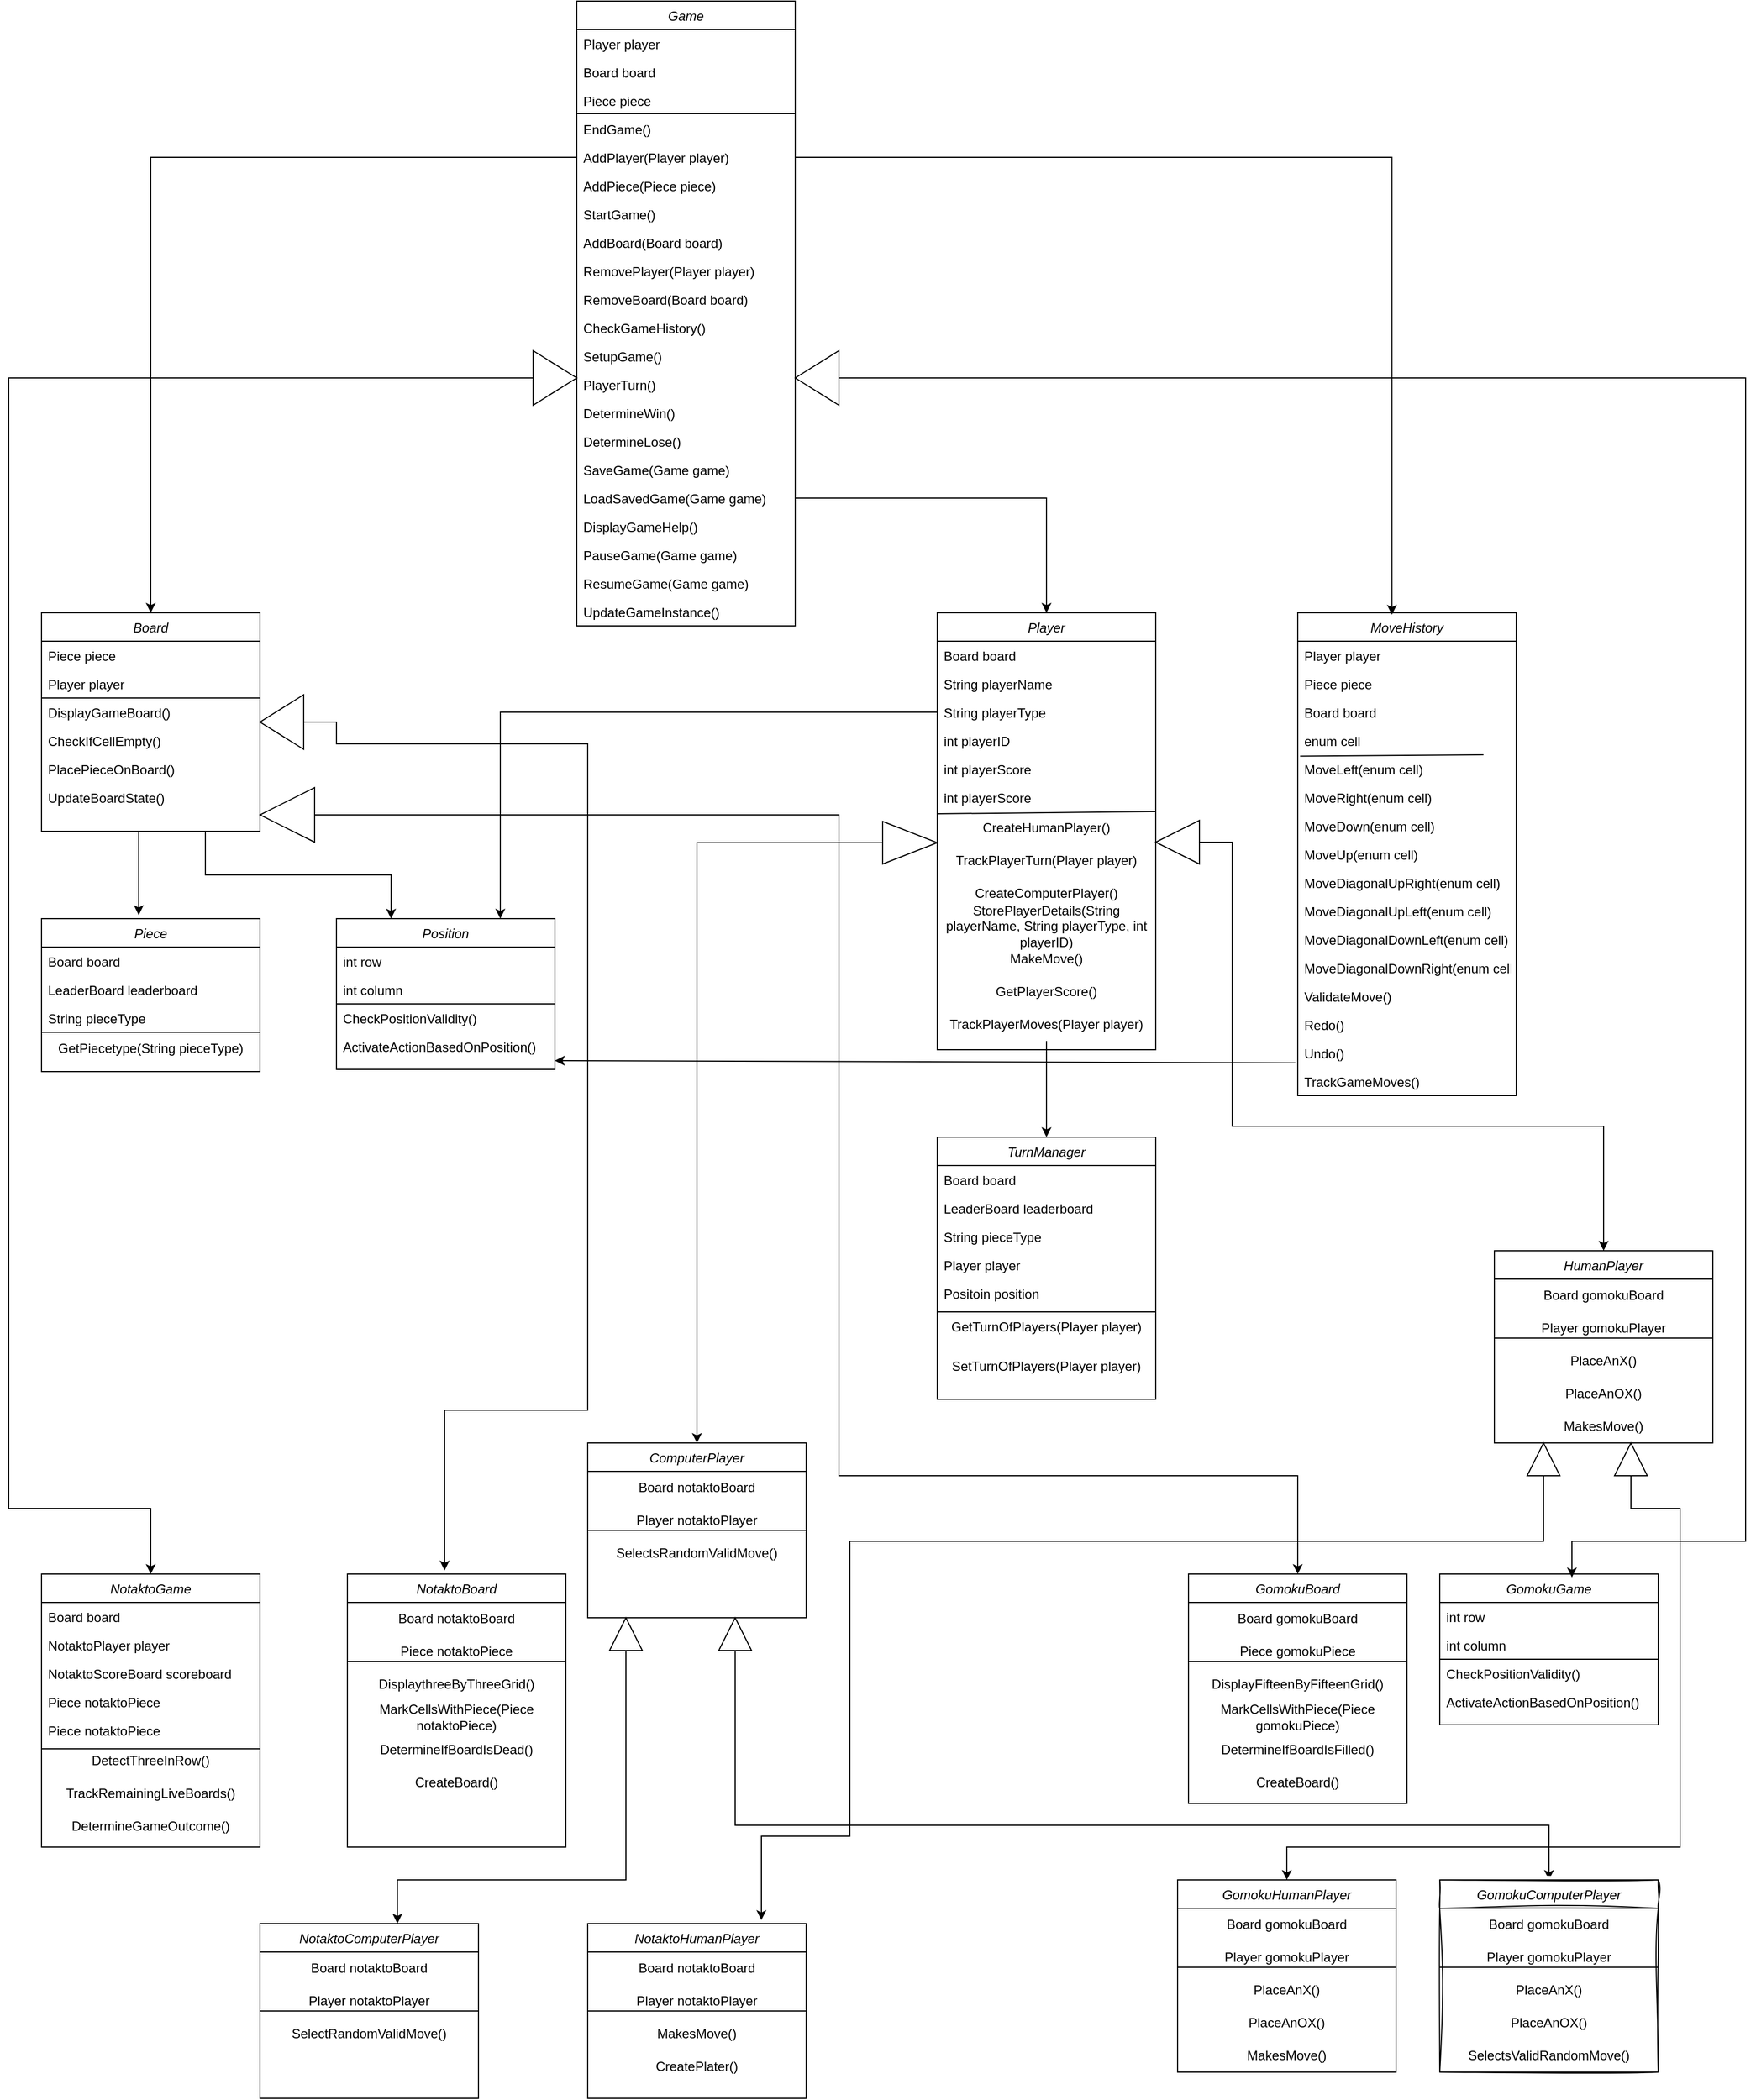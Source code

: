 <mxfile version="24.7.5">
  <diagram id="C5RBs43oDa-KdzZeNtuy" name="Page-1">
    <mxGraphModel dx="1877" dy="621" grid="1" gridSize="10" guides="1" tooltips="1" connect="1" arrows="1" fold="1" page="1" pageScale="1" pageWidth="827" pageHeight="1169" math="0" shadow="0">
      <root>
        <mxCell id="WIyWlLk6GJQsqaUBKTNV-0" />
        <mxCell id="WIyWlLk6GJQsqaUBKTNV-1" parent="WIyWlLk6GJQsqaUBKTNV-0" />
        <mxCell id="zkfFHV4jXpPFQw0GAbJ--0" value="Game" style="swimlane;fontStyle=2;align=center;verticalAlign=top;childLayout=stackLayout;horizontal=1;startSize=26;horizontalStack=0;resizeParent=1;resizeLast=0;collapsible=1;marginBottom=0;rounded=0;shadow=0;strokeWidth=1;" parent="WIyWlLk6GJQsqaUBKTNV-1" vertex="1">
          <mxGeometry x="-270" y="40" width="200" height="572" as="geometry">
            <mxRectangle x="230" y="140" width="160" height="26" as="alternateBounds" />
          </mxGeometry>
        </mxCell>
        <mxCell id="zkfFHV4jXpPFQw0GAbJ--1" value="Player player&#xa;" style="text;align=left;verticalAlign=top;spacingLeft=4;spacingRight=4;overflow=hidden;rotatable=0;points=[[0,0.5],[1,0.5]];portConstraint=eastwest;" parent="zkfFHV4jXpPFQw0GAbJ--0" vertex="1">
          <mxGeometry y="26" width="200" height="26" as="geometry" />
        </mxCell>
        <mxCell id="zkfFHV4jXpPFQw0GAbJ--2" value="Board board" style="text;align=left;verticalAlign=top;spacingLeft=4;spacingRight=4;overflow=hidden;rotatable=0;points=[[0,0.5],[1,0.5]];portConstraint=eastwest;rounded=0;shadow=0;html=0;" parent="zkfFHV4jXpPFQw0GAbJ--0" vertex="1">
          <mxGeometry y="52" width="200" height="26" as="geometry" />
        </mxCell>
        <mxCell id="JrsG_4BdHlaIOofszGz--10" value="Piece piece" style="text;align=left;verticalAlign=top;spacingLeft=4;spacingRight=4;overflow=hidden;rotatable=0;points=[[0,0.5],[1,0.5]];portConstraint=eastwest;rounded=0;shadow=0;html=0;" parent="zkfFHV4jXpPFQw0GAbJ--0" vertex="1">
          <mxGeometry y="78" width="200" height="26" as="geometry" />
        </mxCell>
        <mxCell id="JrsG_4BdHlaIOofszGz--7" value="EndGame()" style="text;align=left;verticalAlign=top;spacingLeft=4;spacingRight=4;overflow=hidden;rotatable=0;points=[[0,0.5],[1,0.5]];portConstraint=eastwest;" parent="zkfFHV4jXpPFQw0GAbJ--0" vertex="1">
          <mxGeometry y="104" width="200" height="26" as="geometry" />
        </mxCell>
        <mxCell id="JrsG_4BdHlaIOofszGz--1" value="AddPlayer(Player player)" style="text;align=left;verticalAlign=top;spacingLeft=4;spacingRight=4;overflow=hidden;rotatable=0;points=[[0,0.5],[1,0.5]];portConstraint=eastwest;" parent="zkfFHV4jXpPFQw0GAbJ--0" vertex="1">
          <mxGeometry y="130" width="200" height="26" as="geometry" />
        </mxCell>
        <mxCell id="JrsG_4BdHlaIOofszGz--9" value="AddPiece(Piece piece)" style="text;align=left;verticalAlign=top;spacingLeft=4;spacingRight=4;overflow=hidden;rotatable=0;points=[[0,0.5],[1,0.5]];portConstraint=eastwest;" parent="zkfFHV4jXpPFQw0GAbJ--0" vertex="1">
          <mxGeometry y="156" width="200" height="26" as="geometry" />
        </mxCell>
        <mxCell id="JrsG_4BdHlaIOofszGz--6" value="StartGame()" style="text;align=left;verticalAlign=top;spacingLeft=4;spacingRight=4;overflow=hidden;rotatable=0;points=[[0,0.5],[1,0.5]];portConstraint=eastwest;" parent="zkfFHV4jXpPFQw0GAbJ--0" vertex="1">
          <mxGeometry y="182" width="200" height="26" as="geometry" />
        </mxCell>
        <mxCell id="JrsG_4BdHlaIOofszGz--2" value="AddBoard(Board board)" style="text;align=left;verticalAlign=top;spacingLeft=4;spacingRight=4;overflow=hidden;rotatable=0;points=[[0,0.5],[1,0.5]];portConstraint=eastwest;" parent="zkfFHV4jXpPFQw0GAbJ--0" vertex="1">
          <mxGeometry y="208" width="200" height="26" as="geometry" />
        </mxCell>
        <mxCell id="JrsG_4BdHlaIOofszGz--3" value="RemovePlayer(Player player)" style="text;align=left;verticalAlign=top;spacingLeft=4;spacingRight=4;overflow=hidden;rotatable=0;points=[[0,0.5],[1,0.5]];portConstraint=eastwest;" parent="zkfFHV4jXpPFQw0GAbJ--0" vertex="1">
          <mxGeometry y="234" width="200" height="26" as="geometry" />
        </mxCell>
        <mxCell id="JrsG_4BdHlaIOofszGz--4" value="RemoveBoard(Board board)" style="text;align=left;verticalAlign=top;spacingLeft=4;spacingRight=4;overflow=hidden;rotatable=0;points=[[0,0.5],[1,0.5]];portConstraint=eastwest;" parent="zkfFHV4jXpPFQw0GAbJ--0" vertex="1">
          <mxGeometry y="260" width="200" height="26" as="geometry" />
        </mxCell>
        <mxCell id="JrsG_4BdHlaIOofszGz--5" value="CheckGameHistory()" style="text;align=left;verticalAlign=top;spacingLeft=4;spacingRight=4;overflow=hidden;rotatable=0;points=[[0,0.5],[1,0.5]];portConstraint=eastwest;" parent="zkfFHV4jXpPFQw0GAbJ--0" vertex="1">
          <mxGeometry y="286" width="200" height="26" as="geometry" />
        </mxCell>
        <mxCell id="JrsG_4BdHlaIOofszGz--11" value="SetupGame()" style="text;align=left;verticalAlign=top;spacingLeft=4;spacingRight=4;overflow=hidden;rotatable=0;points=[[0,0.5],[1,0.5]];portConstraint=eastwest;" parent="zkfFHV4jXpPFQw0GAbJ--0" vertex="1">
          <mxGeometry y="312" width="200" height="26" as="geometry" />
        </mxCell>
        <mxCell id="JrsG_4BdHlaIOofszGz--12" value="PlayerTurn()" style="text;align=left;verticalAlign=top;spacingLeft=4;spacingRight=4;overflow=hidden;rotatable=0;points=[[0,0.5],[1,0.5]];portConstraint=eastwest;" parent="zkfFHV4jXpPFQw0GAbJ--0" vertex="1">
          <mxGeometry y="338" width="200" height="26" as="geometry" />
        </mxCell>
        <mxCell id="JrsG_4BdHlaIOofszGz--13" value="DetermineWin()" style="text;align=left;verticalAlign=top;spacingLeft=4;spacingRight=4;overflow=hidden;rotatable=0;points=[[0,0.5],[1,0.5]];portConstraint=eastwest;" parent="zkfFHV4jXpPFQw0GAbJ--0" vertex="1">
          <mxGeometry y="364" width="200" height="26" as="geometry" />
        </mxCell>
        <mxCell id="JrsG_4BdHlaIOofszGz--14" value="DetermineLose()" style="text;align=left;verticalAlign=top;spacingLeft=4;spacingRight=4;overflow=hidden;rotatable=0;points=[[0,0.5],[1,0.5]];portConstraint=eastwest;" parent="zkfFHV4jXpPFQw0GAbJ--0" vertex="1">
          <mxGeometry y="390" width="200" height="26" as="geometry" />
        </mxCell>
        <mxCell id="JrsG_4BdHlaIOofszGz--16" value="SaveGame(Game game)" style="text;align=left;verticalAlign=top;spacingLeft=4;spacingRight=4;overflow=hidden;rotatable=0;points=[[0,0.5],[1,0.5]];portConstraint=eastwest;" parent="zkfFHV4jXpPFQw0GAbJ--0" vertex="1">
          <mxGeometry y="416" width="200" height="26" as="geometry" />
        </mxCell>
        <mxCell id="JrsG_4BdHlaIOofszGz--15" value="LoadSavedGame(Game game)" style="text;align=left;verticalAlign=top;spacingLeft=4;spacingRight=4;overflow=hidden;rotatable=0;points=[[0,0.5],[1,0.5]];portConstraint=eastwest;" parent="zkfFHV4jXpPFQw0GAbJ--0" vertex="1">
          <mxGeometry y="442" width="200" height="26" as="geometry" />
        </mxCell>
        <mxCell id="JrsG_4BdHlaIOofszGz--17" value="DisplayGameHelp()" style="text;align=left;verticalAlign=top;spacingLeft=4;spacingRight=4;overflow=hidden;rotatable=0;points=[[0,0.5],[1,0.5]];portConstraint=eastwest;" parent="zkfFHV4jXpPFQw0GAbJ--0" vertex="1">
          <mxGeometry y="468" width="200" height="26" as="geometry" />
        </mxCell>
        <mxCell id="JrsG_4BdHlaIOofszGz--20" value="PauseGame(Game game)" style="text;align=left;verticalAlign=top;spacingLeft=4;spacingRight=4;overflow=hidden;rotatable=0;points=[[0,0.5],[1,0.5]];portConstraint=eastwest;" parent="zkfFHV4jXpPFQw0GAbJ--0" vertex="1">
          <mxGeometry y="494" width="200" height="26" as="geometry" />
        </mxCell>
        <mxCell id="JrsG_4BdHlaIOofszGz--19" value="ResumeGame(Game game)" style="text;align=left;verticalAlign=top;spacingLeft=4;spacingRight=4;overflow=hidden;rotatable=0;points=[[0,0.5],[1,0.5]];portConstraint=eastwest;" parent="zkfFHV4jXpPFQw0GAbJ--0" vertex="1">
          <mxGeometry y="520" width="200" height="26" as="geometry" />
        </mxCell>
        <mxCell id="JrsG_4BdHlaIOofszGz--18" value="UpdateGameInstance()" style="text;align=left;verticalAlign=top;spacingLeft=4;spacingRight=4;overflow=hidden;rotatable=0;points=[[0,0.5],[1,0.5]];portConstraint=eastwest;" parent="zkfFHV4jXpPFQw0GAbJ--0" vertex="1">
          <mxGeometry y="546" width="200" height="26" as="geometry" />
        </mxCell>
        <mxCell id="JrsG_4BdHlaIOofszGz--0" value="" style="endArrow=none;html=1;rounded=0;exitX=0;exitY=0.25;exitDx=0;exitDy=0;entryX=1;entryY=0.25;entryDx=0;entryDy=0;" parent="WIyWlLk6GJQsqaUBKTNV-1" edge="1">
          <mxGeometry width="50" height="50" relative="1" as="geometry">
            <mxPoint x="-270" y="143" as="sourcePoint" />
            <mxPoint x="-70" y="143" as="targetPoint" />
          </mxGeometry>
        </mxCell>
        <mxCell id="JrsG_4BdHlaIOofszGz--21" value="Player" style="swimlane;fontStyle=2;align=center;verticalAlign=top;childLayout=stackLayout;horizontal=1;startSize=26;horizontalStack=0;resizeParent=1;resizeLast=0;collapsible=1;marginBottom=0;rounded=0;shadow=0;strokeWidth=1;" parent="WIyWlLk6GJQsqaUBKTNV-1" vertex="1">
          <mxGeometry x="60" y="600" width="200" height="400" as="geometry">
            <mxRectangle x="230" y="140" width="160" height="26" as="alternateBounds" />
          </mxGeometry>
        </mxCell>
        <mxCell id="JrsG_4BdHlaIOofszGz--97" value="Board board" style="text;align=left;verticalAlign=top;spacingLeft=4;spacingRight=4;overflow=hidden;rotatable=0;points=[[0,0.5],[1,0.5]];portConstraint=eastwest;" parent="JrsG_4BdHlaIOofszGz--21" vertex="1">
          <mxGeometry y="26" width="200" height="26" as="geometry" />
        </mxCell>
        <mxCell id="JrsG_4BdHlaIOofszGz--102" value="String playerName" style="text;align=left;verticalAlign=top;spacingLeft=4;spacingRight=4;overflow=hidden;rotatable=0;points=[[0,0.5],[1,0.5]];portConstraint=eastwest;" parent="JrsG_4BdHlaIOofszGz--21" vertex="1">
          <mxGeometry y="52" width="200" height="26" as="geometry" />
        </mxCell>
        <mxCell id="JrsG_4BdHlaIOofszGz--103" value="String playerType" style="text;align=left;verticalAlign=top;spacingLeft=4;spacingRight=4;overflow=hidden;rotatable=0;points=[[0,0.5],[1,0.5]];portConstraint=eastwest;" parent="JrsG_4BdHlaIOofszGz--21" vertex="1">
          <mxGeometry y="78" width="200" height="26" as="geometry" />
        </mxCell>
        <mxCell id="JrsG_4BdHlaIOofszGz--104" value="int playerID" style="text;align=left;verticalAlign=top;spacingLeft=4;spacingRight=4;overflow=hidden;rotatable=0;points=[[0,0.5],[1,0.5]];portConstraint=eastwest;" parent="JrsG_4BdHlaIOofszGz--21" vertex="1">
          <mxGeometry y="104" width="200" height="26" as="geometry" />
        </mxCell>
        <mxCell id="JrsG_4BdHlaIOofszGz--105" value="int playerScore" style="text;align=left;verticalAlign=top;spacingLeft=4;spacingRight=4;overflow=hidden;rotatable=0;points=[[0,0.5],[1,0.5]];portConstraint=eastwest;" parent="JrsG_4BdHlaIOofszGz--21" vertex="1">
          <mxGeometry y="130" width="200" height="26" as="geometry" />
        </mxCell>
        <mxCell id="JrsG_4BdHlaIOofszGz--106" value="int playerScore" style="text;align=left;verticalAlign=top;spacingLeft=4;spacingRight=4;overflow=hidden;rotatable=0;points=[[0,0.5],[1,0.5]];portConstraint=eastwest;" parent="JrsG_4BdHlaIOofszGz--21" vertex="1">
          <mxGeometry y="156" width="200" height="26" as="geometry" />
        </mxCell>
        <mxCell id="JrsG_4BdHlaIOofszGz--98" value="" style="endArrow=none;html=1;rounded=0;" parent="JrsG_4BdHlaIOofszGz--21" edge="1">
          <mxGeometry width="50" height="50" relative="1" as="geometry">
            <mxPoint y="184" as="sourcePoint" />
            <mxPoint x="200" y="182" as="targetPoint" />
          </mxGeometry>
        </mxCell>
        <mxCell id="JrsG_4BdHlaIOofszGz--99" value="CreateHumanPlayer()" style="text;html=1;align=center;verticalAlign=middle;whiteSpace=wrap;rounded=0;" parent="JrsG_4BdHlaIOofszGz--21" vertex="1">
          <mxGeometry y="182" width="200" height="30" as="geometry" />
        </mxCell>
        <mxCell id="JrsG_4BdHlaIOofszGz--101" value="TrackPlayerTurn(Player player)" style="text;html=1;align=center;verticalAlign=middle;whiteSpace=wrap;rounded=0;" parent="JrsG_4BdHlaIOofszGz--21" vertex="1">
          <mxGeometry y="212" width="200" height="30" as="geometry" />
        </mxCell>
        <mxCell id="JrsG_4BdHlaIOofszGz--100" value="CreateComputerPlayer()" style="text;html=1;align=center;verticalAlign=middle;whiteSpace=wrap;rounded=0;" parent="JrsG_4BdHlaIOofszGz--21" vertex="1">
          <mxGeometry y="242" width="200" height="30" as="geometry" />
        </mxCell>
        <mxCell id="JrsG_4BdHlaIOofszGz--108" value="StorePlayerDetails(String playerName, String playerType, int playerID)" style="text;html=1;align=center;verticalAlign=middle;whiteSpace=wrap;rounded=0;" parent="JrsG_4BdHlaIOofszGz--21" vertex="1">
          <mxGeometry y="272" width="200" height="30" as="geometry" />
        </mxCell>
        <mxCell id="JrsG_4BdHlaIOofszGz--110" value="MakeMove()" style="text;html=1;align=center;verticalAlign=middle;whiteSpace=wrap;rounded=0;" parent="JrsG_4BdHlaIOofszGz--21" vertex="1">
          <mxGeometry y="302" width="200" height="30" as="geometry" />
        </mxCell>
        <mxCell id="JrsG_4BdHlaIOofszGz--111" value="GetPlayerScore()" style="text;html=1;align=center;verticalAlign=middle;whiteSpace=wrap;rounded=0;" parent="JrsG_4BdHlaIOofszGz--21" vertex="1">
          <mxGeometry y="332" width="200" height="30" as="geometry" />
        </mxCell>
        <mxCell id="JrsG_4BdHlaIOofszGz--112" value="TrackPlayerMoves(Player player)" style="text;html=1;align=center;verticalAlign=middle;whiteSpace=wrap;rounded=0;" parent="JrsG_4BdHlaIOofszGz--21" vertex="1">
          <mxGeometry y="362" width="200" height="30" as="geometry" />
        </mxCell>
        <mxCell id="Yr09iOvDFbJcsxgasFVn-55" style="edgeStyle=orthogonalEdgeStyle;rounded=0;orthogonalLoop=1;jettySize=auto;html=1;exitX=0.75;exitY=1;exitDx=0;exitDy=0;entryX=0.25;entryY=0;entryDx=0;entryDy=0;" parent="WIyWlLk6GJQsqaUBKTNV-1" source="JrsG_4BdHlaIOofszGz--44" target="JrsG_4BdHlaIOofszGz--156" edge="1">
          <mxGeometry relative="1" as="geometry" />
        </mxCell>
        <mxCell id="JrsG_4BdHlaIOofszGz--44" value="Board" style="swimlane;fontStyle=2;align=center;verticalAlign=top;childLayout=stackLayout;horizontal=1;startSize=26;horizontalStack=0;resizeParent=1;resizeLast=0;collapsible=1;marginBottom=0;rounded=0;shadow=0;strokeWidth=1;" parent="WIyWlLk6GJQsqaUBKTNV-1" vertex="1">
          <mxGeometry x="-760" y="600" width="200" height="200" as="geometry">
            <mxRectangle x="230" y="140" width="160" height="26" as="alternateBounds" />
          </mxGeometry>
        </mxCell>
        <mxCell id="JrsG_4BdHlaIOofszGz--90" value="Piece piece" style="text;align=left;verticalAlign=top;spacingLeft=4;spacingRight=4;overflow=hidden;rotatable=0;points=[[0,0.5],[1,0.5]];portConstraint=eastwest;" parent="JrsG_4BdHlaIOofszGz--44" vertex="1">
          <mxGeometry y="26" width="200" height="26" as="geometry" />
        </mxCell>
        <mxCell id="JrsG_4BdHlaIOofszGz--91" value="Player player" style="text;align=left;verticalAlign=top;spacingLeft=4;spacingRight=4;overflow=hidden;rotatable=0;points=[[0,0.5],[1,0.5]];portConstraint=eastwest;" parent="JrsG_4BdHlaIOofszGz--44" vertex="1">
          <mxGeometry y="52" width="200" height="26" as="geometry" />
        </mxCell>
        <mxCell id="JrsG_4BdHlaIOofszGz--92" value="" style="endArrow=none;html=1;rounded=0;" parent="JrsG_4BdHlaIOofszGz--44" edge="1">
          <mxGeometry width="50" height="50" relative="1" as="geometry">
            <mxPoint y="78" as="sourcePoint" />
            <mxPoint x="200" y="78" as="targetPoint" />
          </mxGeometry>
        </mxCell>
        <mxCell id="JrsG_4BdHlaIOofszGz--93" value="DisplayGameBoard()" style="text;align=left;verticalAlign=top;spacingLeft=4;spacingRight=4;overflow=hidden;rotatable=0;points=[[0,0.5],[1,0.5]];portConstraint=eastwest;" parent="JrsG_4BdHlaIOofszGz--44" vertex="1">
          <mxGeometry y="78" width="200" height="26" as="geometry" />
        </mxCell>
        <mxCell id="JrsG_4BdHlaIOofszGz--94" value="CheckIfCellEmpty()" style="text;align=left;verticalAlign=top;spacingLeft=4;spacingRight=4;overflow=hidden;rotatable=0;points=[[0,0.5],[1,0.5]];portConstraint=eastwest;" parent="JrsG_4BdHlaIOofszGz--44" vertex="1">
          <mxGeometry y="104" width="200" height="26" as="geometry" />
        </mxCell>
        <mxCell id="JrsG_4BdHlaIOofszGz--95" value="PlacePieceOnBoard()" style="text;align=left;verticalAlign=top;spacingLeft=4;spacingRight=4;overflow=hidden;rotatable=0;points=[[0,0.5],[1,0.5]];portConstraint=eastwest;" parent="JrsG_4BdHlaIOofszGz--44" vertex="1">
          <mxGeometry y="130" width="200" height="26" as="geometry" />
        </mxCell>
        <mxCell id="JrsG_4BdHlaIOofszGz--96" value="UpdateBoardState()" style="text;align=left;verticalAlign=top;spacingLeft=4;spacingRight=4;overflow=hidden;rotatable=0;points=[[0,0.5],[1,0.5]];portConstraint=eastwest;" parent="JrsG_4BdHlaIOofszGz--44" vertex="1">
          <mxGeometry y="156" width="200" height="26" as="geometry" />
        </mxCell>
        <mxCell id="JrsG_4BdHlaIOofszGz--67" value="Piece" style="swimlane;fontStyle=2;align=center;verticalAlign=top;childLayout=stackLayout;horizontal=1;startSize=26;horizontalStack=0;resizeParent=1;resizeLast=0;collapsible=1;marginBottom=0;rounded=0;shadow=0;strokeWidth=1;" parent="WIyWlLk6GJQsqaUBKTNV-1" vertex="1">
          <mxGeometry x="-760" y="880" width="200" height="140" as="geometry">
            <mxRectangle x="230" y="140" width="160" height="26" as="alternateBounds" />
          </mxGeometry>
        </mxCell>
        <mxCell id="JrsG_4BdHlaIOofszGz--68" value="Board board" style="text;align=left;verticalAlign=top;spacingLeft=4;spacingRight=4;overflow=hidden;rotatable=0;points=[[0,0.5],[1,0.5]];portConstraint=eastwest;" parent="JrsG_4BdHlaIOofszGz--67" vertex="1">
          <mxGeometry y="26" width="200" height="26" as="geometry" />
        </mxCell>
        <mxCell id="JrsG_4BdHlaIOofszGz--88" value="LeaderBoard leaderboard" style="text;align=left;verticalAlign=top;spacingLeft=4;spacingRight=4;overflow=hidden;rotatable=0;points=[[0,0.5],[1,0.5]];portConstraint=eastwest;" parent="JrsG_4BdHlaIOofszGz--67" vertex="1">
          <mxGeometry y="52" width="200" height="26" as="geometry" />
        </mxCell>
        <mxCell id="JrsG_4BdHlaIOofszGz--89" value="String pieceType" style="text;align=left;verticalAlign=top;spacingLeft=4;spacingRight=4;overflow=hidden;rotatable=0;points=[[0,0.5],[1,0.5]];portConstraint=eastwest;" parent="JrsG_4BdHlaIOofszGz--67" vertex="1">
          <mxGeometry y="78" width="200" height="26" as="geometry" />
        </mxCell>
        <mxCell id="JrsG_4BdHlaIOofszGz--144" value="" style="endArrow=none;html=1;rounded=0;" parent="JrsG_4BdHlaIOofszGz--67" edge="1">
          <mxGeometry width="50" height="50" relative="1" as="geometry">
            <mxPoint y="104" as="sourcePoint" />
            <mxPoint x="200" y="104" as="targetPoint" />
          </mxGeometry>
        </mxCell>
        <mxCell id="JrsG_4BdHlaIOofszGz--146" value="GetPiecetype(String pieceType)" style="text;html=1;align=center;verticalAlign=middle;whiteSpace=wrap;rounded=0;" parent="JrsG_4BdHlaIOofszGz--67" vertex="1">
          <mxGeometry y="104" width="200" height="30" as="geometry" />
        </mxCell>
        <mxCell id="JrsG_4BdHlaIOofszGz--113" value="MoveHistory" style="swimlane;fontStyle=2;align=center;verticalAlign=top;childLayout=stackLayout;horizontal=1;startSize=26;horizontalStack=0;resizeParent=1;resizeLast=0;collapsible=1;marginBottom=0;rounded=0;shadow=0;strokeWidth=1;" parent="WIyWlLk6GJQsqaUBKTNV-1" vertex="1">
          <mxGeometry x="390" y="600" width="200" height="442" as="geometry">
            <mxRectangle x="230" y="140" width="160" height="26" as="alternateBounds" />
          </mxGeometry>
        </mxCell>
        <mxCell id="JrsG_4BdHlaIOofszGz--115" value="Player player" style="text;align=left;verticalAlign=top;spacingLeft=4;spacingRight=4;overflow=hidden;rotatable=0;points=[[0,0.5],[1,0.5]];portConstraint=eastwest;" parent="JrsG_4BdHlaIOofszGz--113" vertex="1">
          <mxGeometry y="26" width="200" height="26" as="geometry" />
        </mxCell>
        <mxCell id="JrsG_4BdHlaIOofszGz--121" value="Piece piece" style="text;align=left;verticalAlign=top;spacingLeft=4;spacingRight=4;overflow=hidden;rotatable=0;points=[[0,0.5],[1,0.5]];portConstraint=eastwest;" parent="JrsG_4BdHlaIOofszGz--113" vertex="1">
          <mxGeometry y="52" width="200" height="26" as="geometry" />
        </mxCell>
        <mxCell id="JrsG_4BdHlaIOofszGz--122" value="Board board" style="text;align=left;verticalAlign=top;spacingLeft=4;spacingRight=4;overflow=hidden;rotatable=0;points=[[0,0.5],[1,0.5]];portConstraint=eastwest;" parent="JrsG_4BdHlaIOofszGz--113" vertex="1">
          <mxGeometry y="78" width="200" height="26" as="geometry" />
        </mxCell>
        <mxCell id="JrsG_4BdHlaIOofszGz--133" value="enum cell" style="text;align=left;verticalAlign=top;spacingLeft=4;spacingRight=4;overflow=hidden;rotatable=0;points=[[0,0.5],[1,0.5]];portConstraint=eastwest;" parent="JrsG_4BdHlaIOofszGz--113" vertex="1">
          <mxGeometry y="104" width="200" height="26" as="geometry" />
        </mxCell>
        <mxCell id="JrsG_4BdHlaIOofszGz--129" value="MoveLeft(enum cell)" style="text;align=left;verticalAlign=top;spacingLeft=4;spacingRight=4;overflow=hidden;rotatable=0;points=[[0,0.5],[1,0.5]];portConstraint=eastwest;" parent="JrsG_4BdHlaIOofszGz--113" vertex="1">
          <mxGeometry y="130" width="200" height="26" as="geometry" />
        </mxCell>
        <mxCell id="JrsG_4BdHlaIOofszGz--130" value="MoveRight(enum cell)" style="text;align=left;verticalAlign=top;spacingLeft=4;spacingRight=4;overflow=hidden;rotatable=0;points=[[0,0.5],[1,0.5]];portConstraint=eastwest;" parent="JrsG_4BdHlaIOofszGz--113" vertex="1">
          <mxGeometry y="156" width="200" height="26" as="geometry" />
        </mxCell>
        <mxCell id="JrsG_4BdHlaIOofszGz--131" value="MoveDown(enum cell)" style="text;align=left;verticalAlign=top;spacingLeft=4;spacingRight=4;overflow=hidden;rotatable=0;points=[[0,0.5],[1,0.5]];portConstraint=eastwest;" parent="JrsG_4BdHlaIOofszGz--113" vertex="1">
          <mxGeometry y="182" width="200" height="26" as="geometry" />
        </mxCell>
        <mxCell id="JrsG_4BdHlaIOofszGz--128" value="MoveUp(enum cell)" style="text;align=left;verticalAlign=top;spacingLeft=4;spacingRight=4;overflow=hidden;rotatable=0;points=[[0,0.5],[1,0.5]];portConstraint=eastwest;" parent="JrsG_4BdHlaIOofszGz--113" vertex="1">
          <mxGeometry y="208" width="200" height="26" as="geometry" />
        </mxCell>
        <mxCell id="JrsG_4BdHlaIOofszGz--140" value="MoveDiagonalUpRight(enum cell)" style="text;align=left;verticalAlign=top;spacingLeft=4;spacingRight=4;overflow=hidden;rotatable=0;points=[[0,0.5],[1,0.5]];portConstraint=eastwest;" parent="JrsG_4BdHlaIOofszGz--113" vertex="1">
          <mxGeometry y="234" width="200" height="26" as="geometry" />
        </mxCell>
        <mxCell id="JrsG_4BdHlaIOofszGz--141" value="MoveDiagonalUpLeft(enum cell)" style="text;align=left;verticalAlign=top;spacingLeft=4;spacingRight=4;overflow=hidden;rotatable=0;points=[[0,0.5],[1,0.5]];portConstraint=eastwest;" parent="JrsG_4BdHlaIOofszGz--113" vertex="1">
          <mxGeometry y="260" width="200" height="26" as="geometry" />
        </mxCell>
        <mxCell id="JrsG_4BdHlaIOofszGz--142" value="MoveDiagonalDownLeft(enum cell)" style="text;align=left;verticalAlign=top;spacingLeft=4;spacingRight=4;overflow=hidden;rotatable=0;points=[[0,0.5],[1,0.5]];portConstraint=eastwest;" parent="JrsG_4BdHlaIOofszGz--113" vertex="1">
          <mxGeometry y="286" width="200" height="26" as="geometry" />
        </mxCell>
        <mxCell id="JrsG_4BdHlaIOofszGz--143" value="MoveDiagonalDownRight(enum cell)" style="text;align=left;verticalAlign=top;spacingLeft=4;spacingRight=4;overflow=hidden;rotatable=0;points=[[0,0.5],[1,0.5]];portConstraint=eastwest;" parent="JrsG_4BdHlaIOofszGz--113" vertex="1">
          <mxGeometry y="312" width="200" height="26" as="geometry" />
        </mxCell>
        <mxCell id="JrsG_4BdHlaIOofszGz--118" value="ValidateMove()" style="text;align=left;verticalAlign=top;spacingLeft=4;spacingRight=4;overflow=hidden;rotatable=0;points=[[0,0.5],[1,0.5]];portConstraint=eastwest;" parent="JrsG_4BdHlaIOofszGz--113" vertex="1">
          <mxGeometry y="338" width="200" height="26" as="geometry" />
        </mxCell>
        <mxCell id="JrsG_4BdHlaIOofszGz--119" value="Redo()" style="text;align=left;verticalAlign=top;spacingLeft=4;spacingRight=4;overflow=hidden;rotatable=0;points=[[0,0.5],[1,0.5]];portConstraint=eastwest;" parent="JrsG_4BdHlaIOofszGz--113" vertex="1">
          <mxGeometry y="364" width="200" height="26" as="geometry" />
        </mxCell>
        <mxCell id="JrsG_4BdHlaIOofszGz--120" value="Undo()" style="text;align=left;verticalAlign=top;spacingLeft=4;spacingRight=4;overflow=hidden;rotatable=0;points=[[0,0.5],[1,0.5]];portConstraint=eastwest;" parent="JrsG_4BdHlaIOofszGz--113" vertex="1">
          <mxGeometry y="390" width="200" height="26" as="geometry" />
        </mxCell>
        <mxCell id="JrsG_4BdHlaIOofszGz--117" value="TrackGameMoves()" style="text;align=left;verticalAlign=top;spacingLeft=4;spacingRight=4;overflow=hidden;rotatable=0;points=[[0,0.5],[1,0.5]];portConstraint=eastwest;" parent="JrsG_4BdHlaIOofszGz--113" vertex="1">
          <mxGeometry y="416" width="200" height="26" as="geometry" />
        </mxCell>
        <mxCell id="JrsG_4BdHlaIOofszGz--138" value="" style="endArrow=none;html=1;rounded=0;exitX=0.011;exitY=0.046;exitDx=0;exitDy=0;exitPerimeter=0;" parent="WIyWlLk6GJQsqaUBKTNV-1" source="JrsG_4BdHlaIOofszGz--129" edge="1">
          <mxGeometry width="50" height="50" relative="1" as="geometry">
            <mxPoint x="510" y="780" as="sourcePoint" />
            <mxPoint x="560" y="730" as="targetPoint" />
          </mxGeometry>
        </mxCell>
        <mxCell id="JrsG_4BdHlaIOofszGz--147" value="TurnManager" style="swimlane;fontStyle=2;align=center;verticalAlign=top;childLayout=stackLayout;horizontal=1;startSize=26;horizontalStack=0;resizeParent=1;resizeLast=0;collapsible=1;marginBottom=0;rounded=0;shadow=0;strokeWidth=1;" parent="WIyWlLk6GJQsqaUBKTNV-1" vertex="1">
          <mxGeometry x="60" y="1080" width="200" height="240" as="geometry">
            <mxRectangle x="230" y="140" width="160" height="26" as="alternateBounds" />
          </mxGeometry>
        </mxCell>
        <mxCell id="JrsG_4BdHlaIOofszGz--148" value="Board board" style="text;align=left;verticalAlign=top;spacingLeft=4;spacingRight=4;overflow=hidden;rotatable=0;points=[[0,0.5],[1,0.5]];portConstraint=eastwest;" parent="JrsG_4BdHlaIOofszGz--147" vertex="1">
          <mxGeometry y="26" width="200" height="26" as="geometry" />
        </mxCell>
        <mxCell id="JrsG_4BdHlaIOofszGz--149" value="LeaderBoard leaderboard" style="text;align=left;verticalAlign=top;spacingLeft=4;spacingRight=4;overflow=hidden;rotatable=0;points=[[0,0.5],[1,0.5]];portConstraint=eastwest;" parent="JrsG_4BdHlaIOofszGz--147" vertex="1">
          <mxGeometry y="52" width="200" height="26" as="geometry" />
        </mxCell>
        <mxCell id="JrsG_4BdHlaIOofszGz--150" value="String pieceType" style="text;align=left;verticalAlign=top;spacingLeft=4;spacingRight=4;overflow=hidden;rotatable=0;points=[[0,0.5],[1,0.5]];portConstraint=eastwest;" parent="JrsG_4BdHlaIOofszGz--147" vertex="1">
          <mxGeometry y="78" width="200" height="26" as="geometry" />
        </mxCell>
        <mxCell id="JrsG_4BdHlaIOofszGz--153" value="Player player" style="text;align=left;verticalAlign=top;spacingLeft=4;spacingRight=4;overflow=hidden;rotatable=0;points=[[0,0.5],[1,0.5]];portConstraint=eastwest;" parent="JrsG_4BdHlaIOofszGz--147" vertex="1">
          <mxGeometry y="104" width="200" height="26" as="geometry" />
        </mxCell>
        <mxCell id="JrsG_4BdHlaIOofszGz--154" value="Positoin position" style="text;align=left;verticalAlign=top;spacingLeft=4;spacingRight=4;overflow=hidden;rotatable=0;points=[[0,0.5],[1,0.5]];portConstraint=eastwest;" parent="JrsG_4BdHlaIOofszGz--147" vertex="1">
          <mxGeometry y="130" width="200" height="26" as="geometry" />
        </mxCell>
        <mxCell id="JrsG_4BdHlaIOofszGz--151" value="" style="endArrow=none;html=1;rounded=0;" parent="JrsG_4BdHlaIOofszGz--147" edge="1">
          <mxGeometry width="50" height="50" relative="1" as="geometry">
            <mxPoint y="160" as="sourcePoint" />
            <mxPoint x="200" y="160" as="targetPoint" />
          </mxGeometry>
        </mxCell>
        <mxCell id="JrsG_4BdHlaIOofszGz--152" value="GetTurnOfPlayers(Player player)" style="text;html=1;align=center;verticalAlign=middle;whiteSpace=wrap;rounded=0;" parent="JrsG_4BdHlaIOofszGz--147" vertex="1">
          <mxGeometry y="156" width="200" height="36" as="geometry" />
        </mxCell>
        <mxCell id="JrsG_4BdHlaIOofszGz--155" value="SetTurnOfPlayers(Player player)" style="text;html=1;align=center;verticalAlign=middle;whiteSpace=wrap;rounded=0;" parent="JrsG_4BdHlaIOofszGz--147" vertex="1">
          <mxGeometry y="192" width="200" height="36" as="geometry" />
        </mxCell>
        <mxCell id="JrsG_4BdHlaIOofszGz--156" value="Position" style="swimlane;fontStyle=2;align=center;verticalAlign=top;childLayout=stackLayout;horizontal=1;startSize=26;horizontalStack=0;resizeParent=1;resizeLast=0;collapsible=1;marginBottom=0;rounded=0;shadow=0;strokeWidth=1;" parent="WIyWlLk6GJQsqaUBKTNV-1" vertex="1">
          <mxGeometry x="-490" y="880" width="200" height="138" as="geometry">
            <mxRectangle x="230" y="140" width="160" height="26" as="alternateBounds" />
          </mxGeometry>
        </mxCell>
        <mxCell id="JrsG_4BdHlaIOofszGz--157" value="int row" style="text;align=left;verticalAlign=top;spacingLeft=4;spacingRight=4;overflow=hidden;rotatable=0;points=[[0,0.5],[1,0.5]];portConstraint=eastwest;" parent="JrsG_4BdHlaIOofszGz--156" vertex="1">
          <mxGeometry y="26" width="200" height="26" as="geometry" />
        </mxCell>
        <mxCell id="JrsG_4BdHlaIOofszGz--158" value="int column" style="text;align=left;verticalAlign=top;spacingLeft=4;spacingRight=4;overflow=hidden;rotatable=0;points=[[0,0.5],[1,0.5]];portConstraint=eastwest;" parent="JrsG_4BdHlaIOofszGz--156" vertex="1">
          <mxGeometry y="52" width="200" height="26" as="geometry" />
        </mxCell>
        <mxCell id="JrsG_4BdHlaIOofszGz--159" value="" style="endArrow=none;html=1;rounded=0;" parent="JrsG_4BdHlaIOofszGz--156" edge="1">
          <mxGeometry width="50" height="50" relative="1" as="geometry">
            <mxPoint y="78" as="sourcePoint" />
            <mxPoint x="200" y="78" as="targetPoint" />
          </mxGeometry>
        </mxCell>
        <mxCell id="JrsG_4BdHlaIOofszGz--160" value="CheckPositionValidity()" style="text;align=left;verticalAlign=top;spacingLeft=4;spacingRight=4;overflow=hidden;rotatable=0;points=[[0,0.5],[1,0.5]];portConstraint=eastwest;" parent="JrsG_4BdHlaIOofszGz--156" vertex="1">
          <mxGeometry y="78" width="200" height="26" as="geometry" />
        </mxCell>
        <mxCell id="JrsG_4BdHlaIOofszGz--161" value="ActivateActionBasedOnPosition()" style="text;align=left;verticalAlign=top;spacingLeft=4;spacingRight=4;overflow=hidden;rotatable=0;points=[[0,0.5],[1,0.5]];portConstraint=eastwest;" parent="JrsG_4BdHlaIOofszGz--156" vertex="1">
          <mxGeometry y="104" width="200" height="26" as="geometry" />
        </mxCell>
        <mxCell id="JrsG_4BdHlaIOofszGz--164" value="NotaktoGame" style="swimlane;fontStyle=2;align=center;verticalAlign=top;childLayout=stackLayout;horizontal=1;startSize=26;horizontalStack=0;resizeParent=1;resizeLast=0;collapsible=1;marginBottom=0;rounded=0;shadow=0;strokeWidth=1;" parent="WIyWlLk6GJQsqaUBKTNV-1" vertex="1">
          <mxGeometry x="-760" y="1480" width="200" height="250" as="geometry">
            <mxRectangle x="230" y="140" width="160" height="26" as="alternateBounds" />
          </mxGeometry>
        </mxCell>
        <mxCell id="JrsG_4BdHlaIOofszGz--165" value="Board board" style="text;align=left;verticalAlign=top;spacingLeft=4;spacingRight=4;overflow=hidden;rotatable=0;points=[[0,0.5],[1,0.5]];portConstraint=eastwest;" parent="JrsG_4BdHlaIOofszGz--164" vertex="1">
          <mxGeometry y="26" width="200" height="26" as="geometry" />
        </mxCell>
        <mxCell id="JrsG_4BdHlaIOofszGz--166" value="NotaktoPlayer player" style="text;align=left;verticalAlign=top;spacingLeft=4;spacingRight=4;overflow=hidden;rotatable=0;points=[[0,0.5],[1,0.5]];portConstraint=eastwest;" parent="JrsG_4BdHlaIOofszGz--164" vertex="1">
          <mxGeometry y="52" width="200" height="26" as="geometry" />
        </mxCell>
        <mxCell id="JrsG_4BdHlaIOofszGz--176" value="NotaktoScoreBoard scoreboard" style="text;align=left;verticalAlign=top;spacingLeft=4;spacingRight=4;overflow=hidden;rotatable=0;points=[[0,0.5],[1,0.5]];portConstraint=eastwest;" parent="JrsG_4BdHlaIOofszGz--164" vertex="1">
          <mxGeometry y="78" width="200" height="26" as="geometry" />
        </mxCell>
        <mxCell id="JrsG_4BdHlaIOofszGz--177" value="Piece notaktoPiece" style="text;align=left;verticalAlign=top;spacingLeft=4;spacingRight=4;overflow=hidden;rotatable=0;points=[[0,0.5],[1,0.5]];portConstraint=eastwest;" parent="JrsG_4BdHlaIOofszGz--164" vertex="1">
          <mxGeometry y="104" width="200" height="26" as="geometry" />
        </mxCell>
        <mxCell id="JrsG_4BdHlaIOofszGz--178" value="Piece notaktoPiece" style="text;align=left;verticalAlign=top;spacingLeft=4;spacingRight=4;overflow=hidden;rotatable=0;points=[[0,0.5],[1,0.5]];portConstraint=eastwest;" parent="JrsG_4BdHlaIOofszGz--164" vertex="1">
          <mxGeometry y="130" width="200" height="26" as="geometry" />
        </mxCell>
        <mxCell id="JrsG_4BdHlaIOofszGz--179" value="" style="endArrow=none;html=1;rounded=0;" parent="JrsG_4BdHlaIOofszGz--164" edge="1">
          <mxGeometry width="50" height="50" relative="1" as="geometry">
            <mxPoint y="160" as="sourcePoint" />
            <mxPoint x="200" y="160" as="targetPoint" />
          </mxGeometry>
        </mxCell>
        <mxCell id="JrsG_4BdHlaIOofszGz--180" value="DetectThreeInRow()" style="text;html=1;align=center;verticalAlign=middle;whiteSpace=wrap;rounded=0;" parent="JrsG_4BdHlaIOofszGz--164" vertex="1">
          <mxGeometry y="156" width="200" height="30" as="geometry" />
        </mxCell>
        <mxCell id="JrsG_4BdHlaIOofszGz--181" value="TrackRemainingLiveBoards()" style="text;html=1;align=center;verticalAlign=middle;whiteSpace=wrap;rounded=0;" parent="JrsG_4BdHlaIOofszGz--164" vertex="1">
          <mxGeometry y="186" width="200" height="30" as="geometry" />
        </mxCell>
        <mxCell id="JrsG_4BdHlaIOofszGz--182" value="DetermineGameOutcome()" style="text;html=1;align=center;verticalAlign=middle;whiteSpace=wrap;rounded=0;" parent="JrsG_4BdHlaIOofszGz--164" vertex="1">
          <mxGeometry y="216" width="200" height="30" as="geometry" />
        </mxCell>
        <mxCell id="JrsG_4BdHlaIOofszGz--170" value="GomokuGame" style="swimlane;fontStyle=2;align=center;verticalAlign=top;childLayout=stackLayout;horizontal=1;startSize=26;horizontalStack=0;resizeParent=1;resizeLast=0;collapsible=1;marginBottom=0;rounded=0;shadow=0;strokeWidth=1;" parent="WIyWlLk6GJQsqaUBKTNV-1" vertex="1">
          <mxGeometry x="520" y="1480" width="200" height="138" as="geometry">
            <mxRectangle x="230" y="140" width="160" height="26" as="alternateBounds" />
          </mxGeometry>
        </mxCell>
        <mxCell id="JrsG_4BdHlaIOofszGz--171" value="int row" style="text;align=left;verticalAlign=top;spacingLeft=4;spacingRight=4;overflow=hidden;rotatable=0;points=[[0,0.5],[1,0.5]];portConstraint=eastwest;" parent="JrsG_4BdHlaIOofszGz--170" vertex="1">
          <mxGeometry y="26" width="200" height="26" as="geometry" />
        </mxCell>
        <mxCell id="JrsG_4BdHlaIOofszGz--172" value="int column" style="text;align=left;verticalAlign=top;spacingLeft=4;spacingRight=4;overflow=hidden;rotatable=0;points=[[0,0.5],[1,0.5]];portConstraint=eastwest;" parent="JrsG_4BdHlaIOofszGz--170" vertex="1">
          <mxGeometry y="52" width="200" height="26" as="geometry" />
        </mxCell>
        <mxCell id="JrsG_4BdHlaIOofszGz--173" value="" style="endArrow=none;html=1;rounded=0;" parent="JrsG_4BdHlaIOofszGz--170" edge="1">
          <mxGeometry width="50" height="50" relative="1" as="geometry">
            <mxPoint y="78" as="sourcePoint" />
            <mxPoint x="200" y="78" as="targetPoint" />
          </mxGeometry>
        </mxCell>
        <mxCell id="JrsG_4BdHlaIOofszGz--174" value="CheckPositionValidity()" style="text;align=left;verticalAlign=top;spacingLeft=4;spacingRight=4;overflow=hidden;rotatable=0;points=[[0,0.5],[1,0.5]];portConstraint=eastwest;" parent="JrsG_4BdHlaIOofszGz--170" vertex="1">
          <mxGeometry y="78" width="200" height="26" as="geometry" />
        </mxCell>
        <mxCell id="JrsG_4BdHlaIOofszGz--175" value="ActivateActionBasedOnPosition()" style="text;align=left;verticalAlign=top;spacingLeft=4;spacingRight=4;overflow=hidden;rotatable=0;points=[[0,0.5],[1,0.5]];portConstraint=eastwest;" parent="JrsG_4BdHlaIOofszGz--170" vertex="1">
          <mxGeometry y="104" width="200" height="26" as="geometry" />
        </mxCell>
        <mxCell id="JrsG_4BdHlaIOofszGz--183" value="NotaktoBoard" style="swimlane;fontStyle=2;align=center;verticalAlign=top;childLayout=stackLayout;horizontal=1;startSize=26;horizontalStack=0;resizeParent=1;resizeLast=0;collapsible=1;marginBottom=0;rounded=0;shadow=0;strokeWidth=1;" parent="WIyWlLk6GJQsqaUBKTNV-1" vertex="1">
          <mxGeometry x="-480" y="1480" width="200" height="250" as="geometry">
            <mxRectangle x="230" y="140" width="160" height="26" as="alternateBounds" />
          </mxGeometry>
        </mxCell>
        <mxCell id="JrsG_4BdHlaIOofszGz--193" value="Board notaktoBoard" style="text;html=1;align=center;verticalAlign=middle;whiteSpace=wrap;rounded=0;" parent="JrsG_4BdHlaIOofszGz--183" vertex="1">
          <mxGeometry y="26" width="200" height="30" as="geometry" />
        </mxCell>
        <mxCell id="JrsG_4BdHlaIOofszGz--194" value="Piece notaktoPiece" style="text;html=1;align=center;verticalAlign=middle;whiteSpace=wrap;rounded=0;" parent="JrsG_4BdHlaIOofszGz--183" vertex="1">
          <mxGeometry y="56" width="200" height="30" as="geometry" />
        </mxCell>
        <mxCell id="JrsG_4BdHlaIOofszGz--189" value="" style="endArrow=none;html=1;rounded=0;" parent="JrsG_4BdHlaIOofszGz--183" edge="1">
          <mxGeometry width="50" height="50" relative="1" as="geometry">
            <mxPoint y="80" as="sourcePoint" />
            <mxPoint x="200" y="80" as="targetPoint" />
          </mxGeometry>
        </mxCell>
        <mxCell id="JrsG_4BdHlaIOofszGz--195" value="DisplaythreeByThreeGrid()" style="text;html=1;align=center;verticalAlign=middle;whiteSpace=wrap;rounded=0;" parent="JrsG_4BdHlaIOofszGz--183" vertex="1">
          <mxGeometry y="86" width="200" height="30" as="geometry" />
        </mxCell>
        <mxCell id="JrsG_4BdHlaIOofszGz--196" value="MarkCellsWithPiece(Piece notaktoPiece)" style="text;html=1;align=center;verticalAlign=middle;whiteSpace=wrap;rounded=0;" parent="JrsG_4BdHlaIOofszGz--183" vertex="1">
          <mxGeometry y="116" width="200" height="30" as="geometry" />
        </mxCell>
        <mxCell id="JrsG_4BdHlaIOofszGz--197" value="DetermineIfBoardIsDead()" style="text;html=1;align=center;verticalAlign=middle;whiteSpace=wrap;rounded=0;" parent="JrsG_4BdHlaIOofszGz--183" vertex="1">
          <mxGeometry y="146" width="200" height="30" as="geometry" />
        </mxCell>
        <mxCell id="JrsG_4BdHlaIOofszGz--198" value="CreateBoard()" style="text;html=1;align=center;verticalAlign=middle;whiteSpace=wrap;rounded=0;" parent="JrsG_4BdHlaIOofszGz--183" vertex="1">
          <mxGeometry y="176" width="200" height="30" as="geometry" />
        </mxCell>
        <mxCell id="JrsG_4BdHlaIOofszGz--199" value="ComputerPlayer" style="swimlane;fontStyle=2;align=center;verticalAlign=top;childLayout=stackLayout;horizontal=1;startSize=26;horizontalStack=0;resizeParent=1;resizeLast=0;collapsible=1;marginBottom=0;rounded=0;shadow=0;strokeWidth=1;" parent="WIyWlLk6GJQsqaUBKTNV-1" vertex="1">
          <mxGeometry x="-260" y="1360" width="200" height="160" as="geometry">
            <mxRectangle x="230" y="140" width="160" height="26" as="alternateBounds" />
          </mxGeometry>
        </mxCell>
        <mxCell id="JrsG_4BdHlaIOofszGz--200" value="Board notaktoBoard" style="text;html=1;align=center;verticalAlign=middle;whiteSpace=wrap;rounded=0;" parent="JrsG_4BdHlaIOofszGz--199" vertex="1">
          <mxGeometry y="26" width="200" height="30" as="geometry" />
        </mxCell>
        <mxCell id="JrsG_4BdHlaIOofszGz--201" value="Player notaktoPlayer" style="text;html=1;align=center;verticalAlign=middle;whiteSpace=wrap;rounded=0;" parent="JrsG_4BdHlaIOofszGz--199" vertex="1">
          <mxGeometry y="56" width="200" height="30" as="geometry" />
        </mxCell>
        <mxCell id="JrsG_4BdHlaIOofszGz--202" value="" style="endArrow=none;html=1;rounded=0;" parent="JrsG_4BdHlaIOofszGz--199" edge="1">
          <mxGeometry width="50" height="50" relative="1" as="geometry">
            <mxPoint y="80" as="sourcePoint" />
            <mxPoint x="200" y="80" as="targetPoint" />
          </mxGeometry>
        </mxCell>
        <mxCell id="JrsG_4BdHlaIOofszGz--203" value="SelectsRandomValidMove()" style="text;html=1;align=center;verticalAlign=middle;whiteSpace=wrap;rounded=0;" parent="JrsG_4BdHlaIOofszGz--199" vertex="1">
          <mxGeometry y="86" width="200" height="30" as="geometry" />
        </mxCell>
        <mxCell id="JrsG_4BdHlaIOofszGz--207" value="GomokuBoard" style="swimlane;fontStyle=2;align=center;verticalAlign=top;childLayout=stackLayout;horizontal=1;startSize=26;horizontalStack=0;resizeParent=1;resizeLast=0;collapsible=1;marginBottom=0;rounded=0;shadow=0;strokeWidth=1;" parent="WIyWlLk6GJQsqaUBKTNV-1" vertex="1">
          <mxGeometry x="290" y="1480" width="200" height="210" as="geometry">
            <mxRectangle x="230" y="140" width="160" height="26" as="alternateBounds" />
          </mxGeometry>
        </mxCell>
        <mxCell id="JrsG_4BdHlaIOofszGz--208" value="Board gomokuBoard" style="text;html=1;align=center;verticalAlign=middle;whiteSpace=wrap;rounded=0;" parent="JrsG_4BdHlaIOofszGz--207" vertex="1">
          <mxGeometry y="26" width="200" height="30" as="geometry" />
        </mxCell>
        <mxCell id="JrsG_4BdHlaIOofszGz--209" value="Piece gomokuPiece" style="text;html=1;align=center;verticalAlign=middle;whiteSpace=wrap;rounded=0;" parent="JrsG_4BdHlaIOofszGz--207" vertex="1">
          <mxGeometry y="56" width="200" height="30" as="geometry" />
        </mxCell>
        <mxCell id="JrsG_4BdHlaIOofszGz--210" value="" style="endArrow=none;html=1;rounded=0;" parent="JrsG_4BdHlaIOofszGz--207" edge="1">
          <mxGeometry width="50" height="50" relative="1" as="geometry">
            <mxPoint y="80" as="sourcePoint" />
            <mxPoint x="200" y="80" as="targetPoint" />
          </mxGeometry>
        </mxCell>
        <mxCell id="JrsG_4BdHlaIOofszGz--211" value="DisplayFifteenByFifteenGrid()" style="text;html=1;align=center;verticalAlign=middle;whiteSpace=wrap;rounded=0;" parent="JrsG_4BdHlaIOofszGz--207" vertex="1">
          <mxGeometry y="86" width="200" height="30" as="geometry" />
        </mxCell>
        <mxCell id="JrsG_4BdHlaIOofszGz--212" value="MarkCellsWithPiece(Piece gomokuPiece)" style="text;html=1;align=center;verticalAlign=middle;whiteSpace=wrap;rounded=0;" parent="JrsG_4BdHlaIOofszGz--207" vertex="1">
          <mxGeometry y="116" width="200" height="30" as="geometry" />
        </mxCell>
        <mxCell id="JrsG_4BdHlaIOofszGz--213" value="DetermineIfBoardIsFilled()" style="text;html=1;align=center;verticalAlign=middle;whiteSpace=wrap;rounded=0;" parent="JrsG_4BdHlaIOofszGz--207" vertex="1">
          <mxGeometry y="146" width="200" height="30" as="geometry" />
        </mxCell>
        <mxCell id="JrsG_4BdHlaIOofszGz--214" value="CreateBoard()" style="text;html=1;align=center;verticalAlign=middle;whiteSpace=wrap;rounded=0;" parent="JrsG_4BdHlaIOofszGz--207" vertex="1">
          <mxGeometry y="176" width="200" height="30" as="geometry" />
        </mxCell>
        <mxCell id="JrsG_4BdHlaIOofszGz--215" value="HumanPlayer" style="swimlane;fontStyle=2;align=center;verticalAlign=top;childLayout=stackLayout;horizontal=1;startSize=26;horizontalStack=0;resizeParent=1;resizeLast=0;collapsible=1;marginBottom=0;rounded=0;shadow=0;strokeWidth=1;" parent="WIyWlLk6GJQsqaUBKTNV-1" vertex="1">
          <mxGeometry x="570" y="1184" width="200" height="176" as="geometry">
            <mxRectangle x="230" y="140" width="160" height="26" as="alternateBounds" />
          </mxGeometry>
        </mxCell>
        <mxCell id="JrsG_4BdHlaIOofszGz--216" value="Board gomokuBoard" style="text;html=1;align=center;verticalAlign=middle;whiteSpace=wrap;rounded=0;" parent="JrsG_4BdHlaIOofszGz--215" vertex="1">
          <mxGeometry y="26" width="200" height="30" as="geometry" />
        </mxCell>
        <mxCell id="JrsG_4BdHlaIOofszGz--217" value="Player gomokuPlayer" style="text;html=1;align=center;verticalAlign=middle;whiteSpace=wrap;rounded=0;" parent="JrsG_4BdHlaIOofszGz--215" vertex="1">
          <mxGeometry y="56" width="200" height="30" as="geometry" />
        </mxCell>
        <mxCell id="JrsG_4BdHlaIOofszGz--218" value="" style="endArrow=none;html=1;rounded=0;" parent="JrsG_4BdHlaIOofszGz--215" edge="1">
          <mxGeometry width="50" height="50" relative="1" as="geometry">
            <mxPoint y="80" as="sourcePoint" />
            <mxPoint x="200" y="80" as="targetPoint" />
          </mxGeometry>
        </mxCell>
        <mxCell id="JrsG_4BdHlaIOofszGz--219" value="PlaceAnX()" style="text;html=1;align=center;verticalAlign=middle;whiteSpace=wrap;rounded=0;" parent="JrsG_4BdHlaIOofszGz--215" vertex="1">
          <mxGeometry y="86" width="200" height="30" as="geometry" />
        </mxCell>
        <mxCell id="JrsG_4BdHlaIOofszGz--220" value="PlaceAnOX()" style="text;html=1;align=center;verticalAlign=middle;whiteSpace=wrap;rounded=0;" parent="JrsG_4BdHlaIOofszGz--215" vertex="1">
          <mxGeometry y="116" width="200" height="30" as="geometry" />
        </mxCell>
        <mxCell id="JrsG_4BdHlaIOofszGz--222" value="MakesMove()" style="text;html=1;align=center;verticalAlign=middle;whiteSpace=wrap;rounded=0;" parent="JrsG_4BdHlaIOofszGz--215" vertex="1">
          <mxGeometry y="146" width="200" height="30" as="geometry" />
        </mxCell>
        <mxCell id="Yr09iOvDFbJcsxgasFVn-58" style="edgeStyle=orthogonalEdgeStyle;rounded=0;orthogonalLoop=1;jettySize=auto;html=1;exitX=0;exitY=0.5;exitDx=0;exitDy=0;entryX=0.5;entryY=0;entryDx=0;entryDy=0;" parent="WIyWlLk6GJQsqaUBKTNV-1" source="JrsG_4BdHlaIOofszGz--226" target="JrsG_4BdHlaIOofszGz--164" edge="1">
          <mxGeometry relative="1" as="geometry">
            <Array as="points">
              <mxPoint x="-790" y="385" />
              <mxPoint x="-790" y="1420" />
              <mxPoint x="-660" y="1420" />
            </Array>
          </mxGeometry>
        </mxCell>
        <mxCell id="JrsG_4BdHlaIOofszGz--226" value="" style="triangle;whiteSpace=wrap;html=1;" parent="WIyWlLk6GJQsqaUBKTNV-1" vertex="1">
          <mxGeometry x="-310" y="360" width="40" height="50" as="geometry" />
        </mxCell>
        <mxCell id="JrsG_4BdHlaIOofszGz--233" value="" style="triangle;whiteSpace=wrap;html=1;rotation=-180;" parent="WIyWlLk6GJQsqaUBKTNV-1" vertex="1">
          <mxGeometry x="-70" y="360" width="40" height="50" as="geometry" />
        </mxCell>
        <mxCell id="JrsG_4BdHlaIOofszGz--238" value="" style="triangle;whiteSpace=wrap;html=1;rotation=-180;" parent="WIyWlLk6GJQsqaUBKTNV-1" vertex="1">
          <mxGeometry x="-560" y="675" width="40" height="50" as="geometry" />
        </mxCell>
        <mxCell id="Yr09iOvDFbJcsxgasFVn-60" style="edgeStyle=orthogonalEdgeStyle;rounded=0;orthogonalLoop=1;jettySize=auto;html=1;exitX=0;exitY=0.5;exitDx=0;exitDy=0;entryX=0.5;entryY=0;entryDx=0;entryDy=0;" parent="WIyWlLk6GJQsqaUBKTNV-1" source="JrsG_4BdHlaIOofszGz--252" target="JrsG_4BdHlaIOofszGz--207" edge="1">
          <mxGeometry relative="1" as="geometry">
            <Array as="points">
              <mxPoint x="-30" y="785" />
              <mxPoint x="-30" y="1390" />
              <mxPoint x="390" y="1390" />
            </Array>
          </mxGeometry>
        </mxCell>
        <mxCell id="JrsG_4BdHlaIOofszGz--252" value="" style="triangle;whiteSpace=wrap;html=1;rotation=-180;" parent="WIyWlLk6GJQsqaUBKTNV-1" vertex="1">
          <mxGeometry x="-560" y="760" width="50" height="50" as="geometry" />
        </mxCell>
        <mxCell id="Yr09iOvDFbJcsxgasFVn-51" style="edgeStyle=orthogonalEdgeStyle;rounded=0;orthogonalLoop=1;jettySize=auto;html=1;exitX=0;exitY=0.5;exitDx=0;exitDy=0;entryX=0.5;entryY=0;entryDx=0;entryDy=0;" parent="WIyWlLk6GJQsqaUBKTNV-1" source="JrsG_4BdHlaIOofszGz--254" target="JrsG_4BdHlaIOofszGz--199" edge="1">
          <mxGeometry relative="1" as="geometry" />
        </mxCell>
        <mxCell id="JrsG_4BdHlaIOofszGz--254" value="" style="triangle;whiteSpace=wrap;html=1;" parent="WIyWlLk6GJQsqaUBKTNV-1" vertex="1">
          <mxGeometry x="10" y="791" width="50" height="39" as="geometry" />
        </mxCell>
        <mxCell id="Yr09iOvDFbJcsxgasFVn-50" style="edgeStyle=orthogonalEdgeStyle;rounded=0;orthogonalLoop=1;jettySize=auto;html=1;exitX=0;exitY=0.5;exitDx=0;exitDy=0;entryX=0.5;entryY=0;entryDx=0;entryDy=0;" parent="WIyWlLk6GJQsqaUBKTNV-1" source="JrsG_4BdHlaIOofszGz--255" target="JrsG_4BdHlaIOofszGz--215" edge="1">
          <mxGeometry relative="1" as="geometry">
            <Array as="points">
              <mxPoint x="330" y="810" />
              <mxPoint x="330" y="1070" />
              <mxPoint x="670" y="1070" />
            </Array>
          </mxGeometry>
        </mxCell>
        <mxCell id="JrsG_4BdHlaIOofszGz--255" value="" style="triangle;whiteSpace=wrap;html=1;rotation=-180;" parent="WIyWlLk6GJQsqaUBKTNV-1" vertex="1">
          <mxGeometry x="260" y="790" width="40" height="40" as="geometry" />
        </mxCell>
        <mxCell id="JrsG_4BdHlaIOofszGz--264" value="" style="endArrow=classic;html=1;rounded=0;entryX=0.445;entryY=-0.023;entryDx=0;entryDy=0;entryPerimeter=0;" parent="WIyWlLk6GJQsqaUBKTNV-1" target="JrsG_4BdHlaIOofszGz--67" edge="1">
          <mxGeometry width="50" height="50" relative="1" as="geometry">
            <mxPoint x="-671" y="800" as="sourcePoint" />
            <mxPoint x="-140" y="690" as="targetPoint" />
          </mxGeometry>
        </mxCell>
        <mxCell id="JrsG_4BdHlaIOofszGz--266" value="" style="endArrow=classic;html=1;rounded=0;exitX=-0.011;exitY=0.846;exitDx=0;exitDy=0;exitPerimeter=0;" parent="WIyWlLk6GJQsqaUBKTNV-1" source="JrsG_4BdHlaIOofszGz--120" edge="1">
          <mxGeometry width="50" height="50" relative="1" as="geometry">
            <mxPoint x="-190" y="940" as="sourcePoint" />
            <mxPoint x="-290" y="1010" as="targetPoint" />
          </mxGeometry>
        </mxCell>
        <mxCell id="JrsG_4BdHlaIOofszGz--270" value="" style="endArrow=classic;html=1;rounded=0;entryX=0.5;entryY=0;entryDx=0;entryDy=0;exitX=0.5;exitY=1;exitDx=0;exitDy=0;" parent="WIyWlLk6GJQsqaUBKTNV-1" source="JrsG_4BdHlaIOofszGz--112" target="JrsG_4BdHlaIOofszGz--147" edge="1">
          <mxGeometry width="50" height="50" relative="1" as="geometry">
            <mxPoint x="-40" y="940" as="sourcePoint" />
            <mxPoint x="10" y="890" as="targetPoint" />
          </mxGeometry>
        </mxCell>
        <mxCell id="Yr09iOvDFbJcsxgasFVn-17" value="NotaktoHumanPlayer" style="swimlane;fontStyle=2;align=center;verticalAlign=top;childLayout=stackLayout;horizontal=1;startSize=26;horizontalStack=0;resizeParent=1;resizeLast=0;collapsible=1;marginBottom=0;rounded=0;shadow=0;strokeWidth=1;" parent="WIyWlLk6GJQsqaUBKTNV-1" vertex="1">
          <mxGeometry x="-260" y="1800" width="200" height="160" as="geometry">
            <mxRectangle x="230" y="140" width="160" height="26" as="alternateBounds" />
          </mxGeometry>
        </mxCell>
        <mxCell id="Yr09iOvDFbJcsxgasFVn-18" value="Board notaktoBoard" style="text;html=1;align=center;verticalAlign=middle;whiteSpace=wrap;rounded=0;" parent="Yr09iOvDFbJcsxgasFVn-17" vertex="1">
          <mxGeometry y="26" width="200" height="30" as="geometry" />
        </mxCell>
        <mxCell id="Yr09iOvDFbJcsxgasFVn-19" value="Player notaktoPlayer" style="text;html=1;align=center;verticalAlign=middle;whiteSpace=wrap;rounded=0;" parent="Yr09iOvDFbJcsxgasFVn-17" vertex="1">
          <mxGeometry y="56" width="200" height="30" as="geometry" />
        </mxCell>
        <mxCell id="Yr09iOvDFbJcsxgasFVn-20" value="" style="endArrow=none;html=1;rounded=0;" parent="Yr09iOvDFbJcsxgasFVn-17" edge="1">
          <mxGeometry width="50" height="50" relative="1" as="geometry">
            <mxPoint y="80" as="sourcePoint" />
            <mxPoint x="200" y="80" as="targetPoint" />
          </mxGeometry>
        </mxCell>
        <mxCell id="Yr09iOvDFbJcsxgasFVn-21" value="MakesMove()" style="text;html=1;align=center;verticalAlign=middle;whiteSpace=wrap;rounded=0;" parent="Yr09iOvDFbJcsxgasFVn-17" vertex="1">
          <mxGeometry y="86" width="200" height="30" as="geometry" />
        </mxCell>
        <mxCell id="QtXA06JW3zNg_anoDeJi-0" value="CreatePlater()" style="text;html=1;align=center;verticalAlign=middle;whiteSpace=wrap;rounded=0;" vertex="1" parent="Yr09iOvDFbJcsxgasFVn-17">
          <mxGeometry y="116" width="200" height="30" as="geometry" />
        </mxCell>
        <mxCell id="Yr09iOvDFbJcsxgasFVn-22" value="NotaktoComputerPlayer" style="swimlane;fontStyle=2;align=center;verticalAlign=top;childLayout=stackLayout;horizontal=1;startSize=26;horizontalStack=0;resizeParent=1;resizeLast=0;collapsible=1;marginBottom=0;rounded=0;shadow=0;strokeWidth=1;" parent="WIyWlLk6GJQsqaUBKTNV-1" vertex="1">
          <mxGeometry x="-560" y="1800" width="200" height="160" as="geometry">
            <mxRectangle x="230" y="140" width="160" height="26" as="alternateBounds" />
          </mxGeometry>
        </mxCell>
        <mxCell id="Yr09iOvDFbJcsxgasFVn-23" value="Board notaktoBoard" style="text;html=1;align=center;verticalAlign=middle;whiteSpace=wrap;rounded=0;" parent="Yr09iOvDFbJcsxgasFVn-22" vertex="1">
          <mxGeometry y="26" width="200" height="30" as="geometry" />
        </mxCell>
        <mxCell id="Yr09iOvDFbJcsxgasFVn-24" value="Player notaktoPlayer" style="text;html=1;align=center;verticalAlign=middle;whiteSpace=wrap;rounded=0;" parent="Yr09iOvDFbJcsxgasFVn-22" vertex="1">
          <mxGeometry y="56" width="200" height="30" as="geometry" />
        </mxCell>
        <mxCell id="Yr09iOvDFbJcsxgasFVn-25" value="" style="endArrow=none;html=1;rounded=0;" parent="Yr09iOvDFbJcsxgasFVn-22" edge="1">
          <mxGeometry width="50" height="50" relative="1" as="geometry">
            <mxPoint y="80" as="sourcePoint" />
            <mxPoint x="200" y="80" as="targetPoint" />
          </mxGeometry>
        </mxCell>
        <mxCell id="Yr09iOvDFbJcsxgasFVn-26" value="SelectRandomValidMove()" style="text;html=1;align=center;verticalAlign=middle;whiteSpace=wrap;rounded=0;" parent="Yr09iOvDFbJcsxgasFVn-22" vertex="1">
          <mxGeometry y="86" width="200" height="30" as="geometry" />
        </mxCell>
        <mxCell id="Yr09iOvDFbJcsxgasFVn-27" value="" style="triangle;whiteSpace=wrap;html=1;rotation=-90;" parent="WIyWlLk6GJQsqaUBKTNV-1" vertex="1">
          <mxGeometry x="-240" y="1520" width="30" height="30" as="geometry" />
        </mxCell>
        <mxCell id="Yr09iOvDFbJcsxgasFVn-48" style="edgeStyle=orthogonalEdgeStyle;rounded=0;orthogonalLoop=1;jettySize=auto;html=1;exitX=0;exitY=0.5;exitDx=0;exitDy=0;" parent="WIyWlLk6GJQsqaUBKTNV-1" source="Yr09iOvDFbJcsxgasFVn-29" target="Yr09iOvDFbJcsxgasFVn-41" edge="1">
          <mxGeometry relative="1" as="geometry">
            <Array as="points">
              <mxPoint x="-125" y="1710" />
              <mxPoint x="620" y="1710" />
            </Array>
          </mxGeometry>
        </mxCell>
        <mxCell id="Yr09iOvDFbJcsxgasFVn-29" value="" style="triangle;whiteSpace=wrap;html=1;rotation=-90;" parent="WIyWlLk6GJQsqaUBKTNV-1" vertex="1">
          <mxGeometry x="-140" y="1520" width="30" height="30" as="geometry" />
        </mxCell>
        <mxCell id="Yr09iOvDFbJcsxgasFVn-49" style="edgeStyle=orthogonalEdgeStyle;rounded=0;orthogonalLoop=1;jettySize=auto;html=1;exitX=0;exitY=0.5;exitDx=0;exitDy=0;entryX=0.5;entryY=0;entryDx=0;entryDy=0;" parent="WIyWlLk6GJQsqaUBKTNV-1" source="Yr09iOvDFbJcsxgasFVn-30" target="Yr09iOvDFbJcsxgasFVn-34" edge="1">
          <mxGeometry relative="1" as="geometry">
            <Array as="points">
              <mxPoint x="695" y="1420" />
              <mxPoint x="740" y="1420" />
              <mxPoint x="740" y="1730" />
              <mxPoint x="380" y="1730" />
            </Array>
          </mxGeometry>
        </mxCell>
        <mxCell id="Yr09iOvDFbJcsxgasFVn-30" value="" style="triangle;whiteSpace=wrap;html=1;rotation=-90;" parent="WIyWlLk6GJQsqaUBKTNV-1" vertex="1">
          <mxGeometry x="680" y="1360" width="30" height="30" as="geometry" />
        </mxCell>
        <mxCell id="Yr09iOvDFbJcsxgasFVn-31" value="" style="triangle;whiteSpace=wrap;html=1;rotation=-90;" parent="WIyWlLk6GJQsqaUBKTNV-1" vertex="1">
          <mxGeometry x="600" y="1360" width="30" height="30" as="geometry" />
        </mxCell>
        <mxCell id="Yr09iOvDFbJcsxgasFVn-33" style="edgeStyle=orthogonalEdgeStyle;rounded=0;orthogonalLoop=1;jettySize=auto;html=1;exitX=0;exitY=0.25;exitDx=0;exitDy=0;entryX=0.795;entryY=-0.02;entryDx=0;entryDy=0;entryPerimeter=0;" parent="WIyWlLk6GJQsqaUBKTNV-1" source="Yr09iOvDFbJcsxgasFVn-31" target="Yr09iOvDFbJcsxgasFVn-17" edge="1">
          <mxGeometry relative="1" as="geometry">
            <Array as="points">
              <mxPoint x="615" y="1390" />
              <mxPoint x="615" y="1450" />
              <mxPoint x="-20" y="1450" />
              <mxPoint x="-20" y="1720" />
              <mxPoint x="-101" y="1720" />
            </Array>
          </mxGeometry>
        </mxCell>
        <mxCell id="Yr09iOvDFbJcsxgasFVn-34" value="GomokuHumanPlayer" style="swimlane;fontStyle=2;align=center;verticalAlign=top;childLayout=stackLayout;horizontal=1;startSize=26;horizontalStack=0;resizeParent=1;resizeLast=0;collapsible=1;marginBottom=0;rounded=0;shadow=0;strokeWidth=1;" parent="WIyWlLk6GJQsqaUBKTNV-1" vertex="1">
          <mxGeometry x="280" y="1760" width="200" height="176" as="geometry">
            <mxRectangle x="230" y="140" width="160" height="26" as="alternateBounds" />
          </mxGeometry>
        </mxCell>
        <mxCell id="Yr09iOvDFbJcsxgasFVn-35" value="Board gomokuBoard" style="text;html=1;align=center;verticalAlign=middle;whiteSpace=wrap;rounded=0;" parent="Yr09iOvDFbJcsxgasFVn-34" vertex="1">
          <mxGeometry y="26" width="200" height="30" as="geometry" />
        </mxCell>
        <mxCell id="Yr09iOvDFbJcsxgasFVn-36" value="Player gomokuPlayer" style="text;html=1;align=center;verticalAlign=middle;whiteSpace=wrap;rounded=0;" parent="Yr09iOvDFbJcsxgasFVn-34" vertex="1">
          <mxGeometry y="56" width="200" height="30" as="geometry" />
        </mxCell>
        <mxCell id="Yr09iOvDFbJcsxgasFVn-37" value="" style="endArrow=none;html=1;rounded=0;" parent="Yr09iOvDFbJcsxgasFVn-34" edge="1">
          <mxGeometry width="50" height="50" relative="1" as="geometry">
            <mxPoint y="80" as="sourcePoint" />
            <mxPoint x="200" y="80" as="targetPoint" />
          </mxGeometry>
        </mxCell>
        <mxCell id="Yr09iOvDFbJcsxgasFVn-38" value="PlaceAnX()" style="text;html=1;align=center;verticalAlign=middle;whiteSpace=wrap;rounded=0;" parent="Yr09iOvDFbJcsxgasFVn-34" vertex="1">
          <mxGeometry y="86" width="200" height="30" as="geometry" />
        </mxCell>
        <mxCell id="Yr09iOvDFbJcsxgasFVn-39" value="PlaceAnOX()" style="text;html=1;align=center;verticalAlign=middle;whiteSpace=wrap;rounded=0;" parent="Yr09iOvDFbJcsxgasFVn-34" vertex="1">
          <mxGeometry y="116" width="200" height="30" as="geometry" />
        </mxCell>
        <mxCell id="Yr09iOvDFbJcsxgasFVn-40" value="MakesMove()" style="text;html=1;align=center;verticalAlign=middle;whiteSpace=wrap;rounded=0;" parent="Yr09iOvDFbJcsxgasFVn-34" vertex="1">
          <mxGeometry y="146" width="200" height="30" as="geometry" />
        </mxCell>
        <mxCell id="Yr09iOvDFbJcsxgasFVn-41" value="GomokuComputerPlayer" style="swimlane;fontStyle=2;align=center;verticalAlign=top;childLayout=stackLayout;horizontal=1;startSize=26;horizontalStack=0;resizeParent=1;resizeLast=0;collapsible=1;marginBottom=0;rounded=0;shadow=0;strokeWidth=1;sketch=1;curveFitting=1;jiggle=2;" parent="WIyWlLk6GJQsqaUBKTNV-1" vertex="1">
          <mxGeometry x="520" y="1760" width="200" height="176" as="geometry">
            <mxRectangle x="230" y="140" width="160" height="26" as="alternateBounds" />
          </mxGeometry>
        </mxCell>
        <mxCell id="Yr09iOvDFbJcsxgasFVn-42" value="Board gomokuBoard" style="text;html=1;align=center;verticalAlign=middle;whiteSpace=wrap;rounded=0;" parent="Yr09iOvDFbJcsxgasFVn-41" vertex="1">
          <mxGeometry y="26" width="200" height="30" as="geometry" />
        </mxCell>
        <mxCell id="Yr09iOvDFbJcsxgasFVn-43" value="Player gomokuPlayer" style="text;html=1;align=center;verticalAlign=middle;whiteSpace=wrap;rounded=0;" parent="Yr09iOvDFbJcsxgasFVn-41" vertex="1">
          <mxGeometry y="56" width="200" height="30" as="geometry" />
        </mxCell>
        <mxCell id="Yr09iOvDFbJcsxgasFVn-44" value="" style="endArrow=none;html=1;rounded=0;" parent="Yr09iOvDFbJcsxgasFVn-41" edge="1">
          <mxGeometry width="50" height="50" relative="1" as="geometry">
            <mxPoint y="80" as="sourcePoint" />
            <mxPoint x="200" y="80" as="targetPoint" />
          </mxGeometry>
        </mxCell>
        <mxCell id="Yr09iOvDFbJcsxgasFVn-45" value="PlaceAnX()" style="text;html=1;align=center;verticalAlign=middle;whiteSpace=wrap;rounded=0;" parent="Yr09iOvDFbJcsxgasFVn-41" vertex="1">
          <mxGeometry y="86" width="200" height="30" as="geometry" />
        </mxCell>
        <mxCell id="Yr09iOvDFbJcsxgasFVn-46" value="PlaceAnOX()" style="text;html=1;align=center;verticalAlign=middle;whiteSpace=wrap;rounded=0;" parent="Yr09iOvDFbJcsxgasFVn-41" vertex="1">
          <mxGeometry y="116" width="200" height="30" as="geometry" />
        </mxCell>
        <mxCell id="Yr09iOvDFbJcsxgasFVn-47" value="SelectsValidRandomMove()" style="text;html=1;align=center;verticalAlign=middle;whiteSpace=wrap;rounded=0;" parent="Yr09iOvDFbJcsxgasFVn-41" vertex="1">
          <mxGeometry y="146" width="200" height="30" as="geometry" />
        </mxCell>
        <mxCell id="Yr09iOvDFbJcsxgasFVn-52" style="edgeStyle=orthogonalEdgeStyle;rounded=0;orthogonalLoop=1;jettySize=auto;html=1;exitX=0;exitY=0.5;exitDx=0;exitDy=0;entryX=0.5;entryY=0;entryDx=0;entryDy=0;" parent="WIyWlLk6GJQsqaUBKTNV-1" source="JrsG_4BdHlaIOofszGz--1" target="JrsG_4BdHlaIOofszGz--44" edge="1">
          <mxGeometry relative="1" as="geometry" />
        </mxCell>
        <mxCell id="Yr09iOvDFbJcsxgasFVn-53" style="edgeStyle=orthogonalEdgeStyle;rounded=0;orthogonalLoop=1;jettySize=auto;html=1;exitX=1;exitY=0.5;exitDx=0;exitDy=0;entryX=0.431;entryY=0.004;entryDx=0;entryDy=0;entryPerimeter=0;" parent="WIyWlLk6GJQsqaUBKTNV-1" source="JrsG_4BdHlaIOofszGz--1" target="JrsG_4BdHlaIOofszGz--113" edge="1">
          <mxGeometry relative="1" as="geometry" />
        </mxCell>
        <mxCell id="Yr09iOvDFbJcsxgasFVn-54" style="edgeStyle=orthogonalEdgeStyle;rounded=0;orthogonalLoop=1;jettySize=auto;html=1;exitX=1;exitY=0.5;exitDx=0;exitDy=0;entryX=0.5;entryY=0;entryDx=0;entryDy=0;" parent="WIyWlLk6GJQsqaUBKTNV-1" source="JrsG_4BdHlaIOofszGz--15" target="JrsG_4BdHlaIOofszGz--21" edge="1">
          <mxGeometry relative="1" as="geometry" />
        </mxCell>
        <mxCell id="Yr09iOvDFbJcsxgasFVn-56" style="edgeStyle=orthogonalEdgeStyle;rounded=0;orthogonalLoop=1;jettySize=auto;html=1;exitX=0;exitY=0.5;exitDx=0;exitDy=0;entryX=0.75;entryY=0;entryDx=0;entryDy=0;" parent="WIyWlLk6GJQsqaUBKTNV-1" source="JrsG_4BdHlaIOofszGz--103" target="JrsG_4BdHlaIOofszGz--156" edge="1">
          <mxGeometry relative="1" as="geometry" />
        </mxCell>
        <mxCell id="Yr09iOvDFbJcsxgasFVn-57" style="edgeStyle=orthogonalEdgeStyle;rounded=0;orthogonalLoop=1;jettySize=auto;html=1;exitX=0;exitY=0.5;exitDx=0;exitDy=0;entryX=0.445;entryY=-0.013;entryDx=0;entryDy=0;entryPerimeter=0;" parent="WIyWlLk6GJQsqaUBKTNV-1" source="JrsG_4BdHlaIOofszGz--238" target="JrsG_4BdHlaIOofszGz--183" edge="1">
          <mxGeometry relative="1" as="geometry">
            <Array as="points">
              <mxPoint x="-490" y="700" />
              <mxPoint x="-490" y="720" />
              <mxPoint x="-260" y="720" />
              <mxPoint x="-260" y="1330" />
              <mxPoint x="-391" y="1330" />
            </Array>
          </mxGeometry>
        </mxCell>
        <mxCell id="Yr09iOvDFbJcsxgasFVn-59" style="edgeStyle=orthogonalEdgeStyle;rounded=0;orthogonalLoop=1;jettySize=auto;html=1;exitX=0;exitY=0.5;exitDx=0;exitDy=0;entryX=0.605;entryY=0.023;entryDx=0;entryDy=0;entryPerimeter=0;" parent="WIyWlLk6GJQsqaUBKTNV-1" source="JrsG_4BdHlaIOofszGz--233" target="JrsG_4BdHlaIOofszGz--170" edge="1">
          <mxGeometry relative="1" as="geometry">
            <Array as="points">
              <mxPoint x="800" y="385" />
              <mxPoint x="800" y="1450" />
              <mxPoint x="641" y="1450" />
            </Array>
          </mxGeometry>
        </mxCell>
        <mxCell id="Yr09iOvDFbJcsxgasFVn-61" style="edgeStyle=orthogonalEdgeStyle;rounded=0;orthogonalLoop=1;jettySize=auto;html=1;exitX=0;exitY=0.5;exitDx=0;exitDy=0;entryX=0.629;entryY=0;entryDx=0;entryDy=0;entryPerimeter=0;" parent="WIyWlLk6GJQsqaUBKTNV-1" source="Yr09iOvDFbJcsxgasFVn-27" target="Yr09iOvDFbJcsxgasFVn-22" edge="1">
          <mxGeometry relative="1" as="geometry">
            <Array as="points">
              <mxPoint x="-225" y="1760" />
              <mxPoint x="-434" y="1760" />
            </Array>
          </mxGeometry>
        </mxCell>
      </root>
    </mxGraphModel>
  </diagram>
</mxfile>

